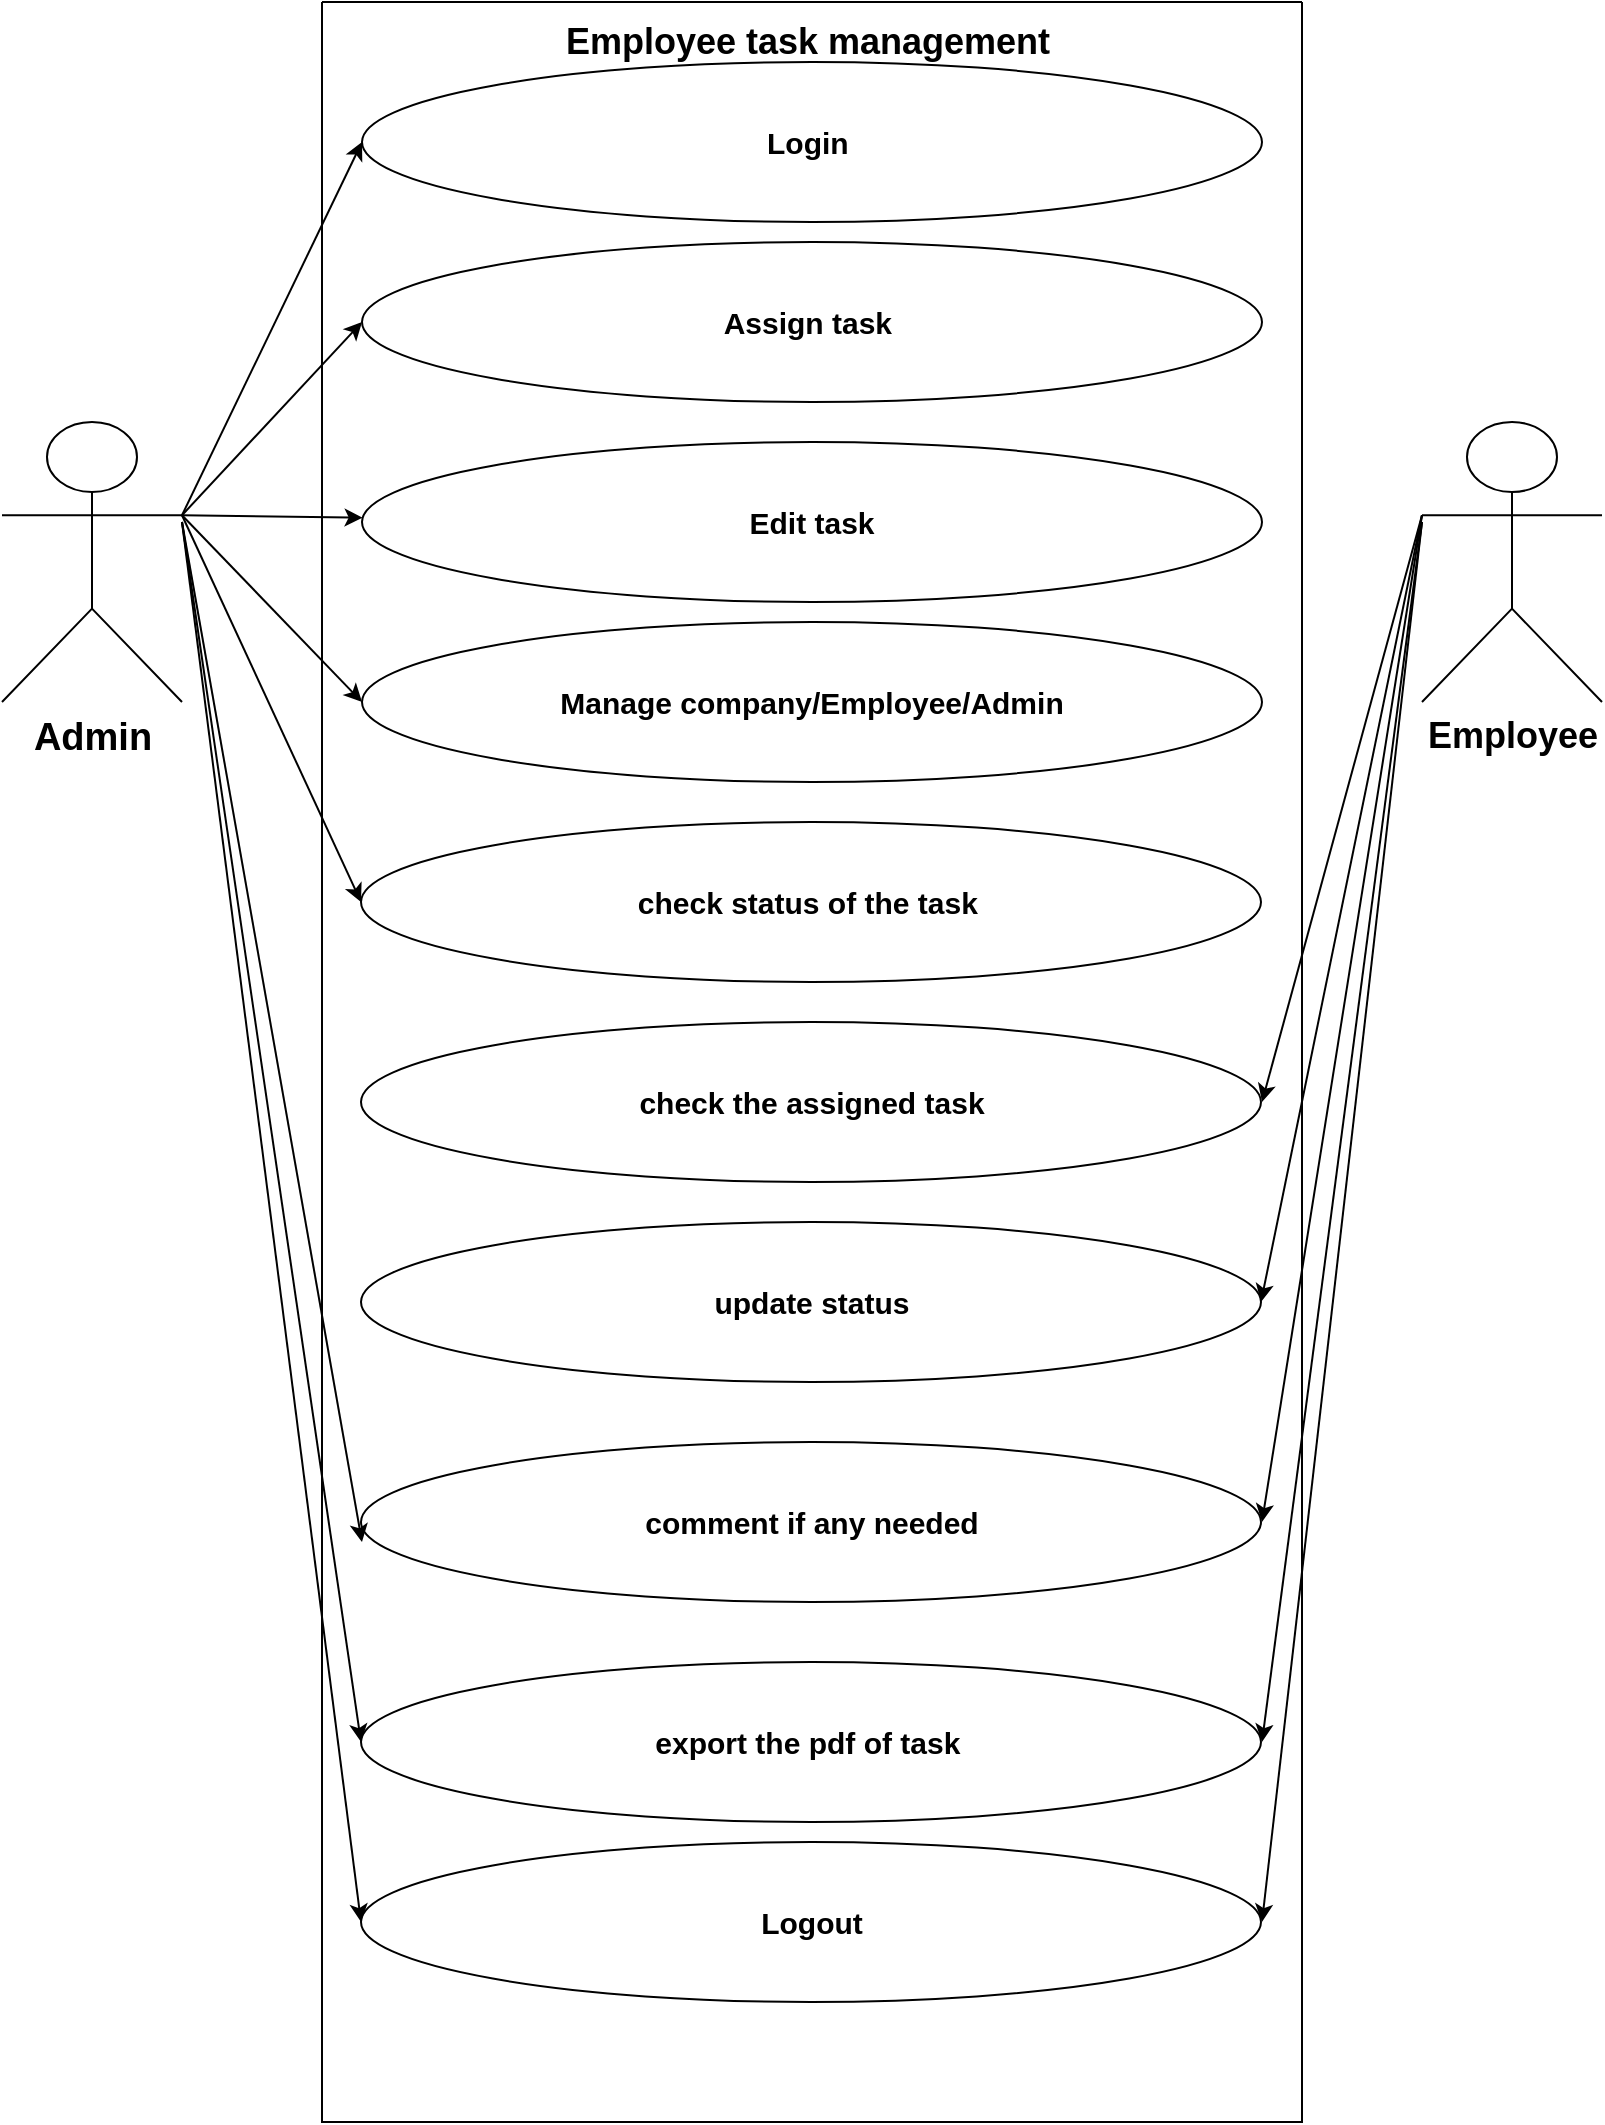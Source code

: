 <mxfile version="14.7.4" type="device"><diagram id="EOFxLnvGsRm-a721DSRI" name="Page-1"><mxGraphModel dx="1528" dy="761" grid="1" gridSize="10" guides="1" tooltips="1" connect="1" arrows="1" fold="1" page="1" pageScale="1" pageWidth="827" pageHeight="1169" math="0" shadow="0"><root><mxCell id="0"/><mxCell id="1" parent="0"/><mxCell id="_ednA3k0tkR3pliBN2K2-1" value="&lt;b&gt;&lt;font style=&quot;font-size: 19px&quot;&gt;Admin&lt;/font&gt;&lt;/b&gt;" style="shape=umlActor;verticalLabelPosition=bottom;verticalAlign=top;html=1;outlineConnect=0;" vertex="1" parent="1"><mxGeometry x="40" y="280" width="90" height="140" as="geometry"/></mxCell><mxCell id="_ednA3k0tkR3pliBN2K2-2" value="&lt;b&gt;&lt;font style=&quot;font-size: 18px&quot;&gt;Employee&lt;/font&gt;&lt;/b&gt;" style="shape=umlActor;verticalLabelPosition=bottom;verticalAlign=top;html=1;outlineConnect=0;" vertex="1" parent="1"><mxGeometry x="750" y="280" width="90" height="140" as="geometry"/></mxCell><mxCell id="_ednA3k0tkR3pliBN2K2-4" value="" style="swimlane;startSize=0;" vertex="1" parent="1"><mxGeometry x="200" y="70" width="490" height="1060" as="geometry"/></mxCell><mxCell id="_ednA3k0tkR3pliBN2K2-5" value="&lt;font style=&quot;font-size: 15px&quot;&gt;&lt;b&gt;Login&amp;nbsp;&lt;/b&gt;&lt;/font&gt;" style="ellipse;whiteSpace=wrap;html=1;" vertex="1" parent="_ednA3k0tkR3pliBN2K2-4"><mxGeometry x="20" y="30" width="450" height="80" as="geometry"/></mxCell><mxCell id="_ednA3k0tkR3pliBN2K2-6" value="&lt;font style=&quot;font-size: 15px&quot;&gt;&lt;b&gt;Assign task&amp;nbsp;&lt;/b&gt;&lt;/font&gt;" style="ellipse;whiteSpace=wrap;html=1;" vertex="1" parent="_ednA3k0tkR3pliBN2K2-4"><mxGeometry x="20" y="120" width="450" height="80" as="geometry"/></mxCell><mxCell id="_ednA3k0tkR3pliBN2K2-7" value="&lt;b&gt;&lt;font style=&quot;font-size: 15px&quot;&gt;Edit task&lt;/font&gt;&lt;/b&gt;" style="ellipse;whiteSpace=wrap;html=1;" vertex="1" parent="_ednA3k0tkR3pliBN2K2-4"><mxGeometry x="20" y="220" width="450" height="80" as="geometry"/></mxCell><mxCell id="_ednA3k0tkR3pliBN2K2-8" value="&lt;font style=&quot;font-size: 15px&quot;&gt;&lt;b&gt;Manage company/Employee/Admin&lt;/b&gt;&lt;/font&gt;" style="ellipse;whiteSpace=wrap;html=1;" vertex="1" parent="_ednA3k0tkR3pliBN2K2-4"><mxGeometry x="20" y="310" width="450" height="80" as="geometry"/></mxCell><mxCell id="_ednA3k0tkR3pliBN2K2-9" value="&lt;b&gt;&lt;font style=&quot;font-size: 15px&quot;&gt;check status of the task&amp;nbsp;&lt;/font&gt;&lt;/b&gt;" style="ellipse;whiteSpace=wrap;html=1;" vertex="1" parent="_ednA3k0tkR3pliBN2K2-4"><mxGeometry x="19.5" y="410" width="450" height="80" as="geometry"/></mxCell><mxCell id="_ednA3k0tkR3pliBN2K2-10" value="&lt;font style=&quot;font-size: 15px&quot;&gt;&lt;b&gt;update status&lt;/b&gt;&lt;/font&gt;" style="ellipse;whiteSpace=wrap;html=1;" vertex="1" parent="_ednA3k0tkR3pliBN2K2-4"><mxGeometry x="19.5" y="610" width="450" height="80" as="geometry"/></mxCell><mxCell id="_ednA3k0tkR3pliBN2K2-11" value="&lt;font style=&quot;font-size: 15px&quot;&gt;&lt;b&gt;comment if any needed&lt;/b&gt;&lt;/font&gt;" style="ellipse;whiteSpace=wrap;html=1;" vertex="1" parent="_ednA3k0tkR3pliBN2K2-4"><mxGeometry x="19.5" y="720" width="450" height="80" as="geometry"/></mxCell><mxCell id="_ednA3k0tkR3pliBN2K2-12" value="&lt;font style=&quot;font-size: 15px&quot;&gt;&lt;b&gt;export the pdf of task&amp;nbsp;&lt;/b&gt;&lt;/font&gt;" style="ellipse;whiteSpace=wrap;html=1;" vertex="1" parent="_ednA3k0tkR3pliBN2K2-4"><mxGeometry x="19.5" y="830" width="450" height="80" as="geometry"/></mxCell><mxCell id="_ednA3k0tkR3pliBN2K2-26" value="&lt;b&gt;&lt;font style=&quot;font-size: 15px&quot;&gt;check the assigned task&lt;/font&gt;&lt;/b&gt;" style="ellipse;whiteSpace=wrap;html=1;" vertex="1" parent="_ednA3k0tkR3pliBN2K2-4"><mxGeometry x="19.5" y="510" width="450" height="80" as="geometry"/></mxCell><mxCell id="_ednA3k0tkR3pliBN2K2-27" value="&lt;b&gt;&lt;font style=&quot;font-size: 18px&quot;&gt;Employee task management&amp;nbsp;&lt;/font&gt;&lt;/b&gt;" style="text;html=1;align=center;verticalAlign=middle;resizable=0;points=[];autosize=1;strokeColor=none;" vertex="1" parent="_ednA3k0tkR3pliBN2K2-4"><mxGeometry x="115" y="10" width="260" height="20" as="geometry"/></mxCell><mxCell id="_ednA3k0tkR3pliBN2K2-42" value="&lt;span style=&quot;font-size: 15px&quot;&gt;&lt;b&gt;Logout&lt;/b&gt;&lt;/span&gt;" style="ellipse;whiteSpace=wrap;html=1;" vertex="1" parent="_ednA3k0tkR3pliBN2K2-4"><mxGeometry x="19.5" y="920" width="450" height="80" as="geometry"/></mxCell><mxCell id="_ednA3k0tkR3pliBN2K2-29" value="" style="endArrow=classic;html=1;exitX=1;exitY=0.333;exitDx=0;exitDy=0;exitPerimeter=0;entryX=0;entryY=0.5;entryDx=0;entryDy=0;" edge="1" parent="1" source="_ednA3k0tkR3pliBN2K2-1" target="_ednA3k0tkR3pliBN2K2-5"><mxGeometry width="50" height="50" relative="1" as="geometry"><mxPoint x="390" y="400" as="sourcePoint"/><mxPoint x="440" y="350" as="targetPoint"/></mxGeometry></mxCell><mxCell id="_ednA3k0tkR3pliBN2K2-30" value="" style="endArrow=classic;html=1;entryX=0;entryY=0.5;entryDx=0;entryDy=0;exitX=1;exitY=0.333;exitDx=0;exitDy=0;exitPerimeter=0;" edge="1" parent="1" source="_ednA3k0tkR3pliBN2K2-1" target="_ednA3k0tkR3pliBN2K2-6"><mxGeometry width="50" height="50" relative="1" as="geometry"><mxPoint x="130" y="320" as="sourcePoint"/><mxPoint x="230" y="150" as="targetPoint"/></mxGeometry></mxCell><mxCell id="_ednA3k0tkR3pliBN2K2-32" value="" style="endArrow=classic;html=1;exitX=1;exitY=0.333;exitDx=0;exitDy=0;exitPerimeter=0;" edge="1" parent="1" source="_ednA3k0tkR3pliBN2K2-1" target="_ednA3k0tkR3pliBN2K2-7"><mxGeometry width="50" height="50" relative="1" as="geometry"><mxPoint x="130" y="330" as="sourcePoint"/><mxPoint x="230" y="240" as="targetPoint"/></mxGeometry></mxCell><mxCell id="_ednA3k0tkR3pliBN2K2-33" value="" style="endArrow=classic;html=1;entryX=0;entryY=0.5;entryDx=0;entryDy=0;exitX=1;exitY=0.333;exitDx=0;exitDy=0;exitPerimeter=0;" edge="1" parent="1" source="_ednA3k0tkR3pliBN2K2-1" target="_ednA3k0tkR3pliBN2K2-8"><mxGeometry width="50" height="50" relative="1" as="geometry"><mxPoint x="130" y="330" as="sourcePoint"/><mxPoint x="230" y="240" as="targetPoint"/></mxGeometry></mxCell><mxCell id="_ednA3k0tkR3pliBN2K2-34" value="" style="endArrow=classic;html=1;entryX=0;entryY=0.5;entryDx=0;entryDy=0;exitX=1;exitY=0.333;exitDx=0;exitDy=0;exitPerimeter=0;" edge="1" parent="1" source="_ednA3k0tkR3pliBN2K2-1" target="_ednA3k0tkR3pliBN2K2-9"><mxGeometry width="50" height="50" relative="1" as="geometry"><mxPoint x="140" y="336.667" as="sourcePoint"/><mxPoint x="230" y="430" as="targetPoint"/></mxGeometry></mxCell><mxCell id="_ednA3k0tkR3pliBN2K2-36" value="" style="endArrow=classic;html=1;exitX=0;exitY=0.333;exitDx=0;exitDy=0;exitPerimeter=0;" edge="1" parent="1" source="_ednA3k0tkR3pliBN2K2-2"><mxGeometry width="50" height="50" relative="1" as="geometry"><mxPoint x="750" y="330" as="sourcePoint"/><mxPoint x="670" y="620" as="targetPoint"/></mxGeometry></mxCell><mxCell id="_ednA3k0tkR3pliBN2K2-37" value="" style="endArrow=classic;html=1;exitX=0;exitY=0.333;exitDx=0;exitDy=0;exitPerimeter=0;entryX=1;entryY=0.5;entryDx=0;entryDy=0;" edge="1" parent="1" source="_ednA3k0tkR3pliBN2K2-2" target="_ednA3k0tkR3pliBN2K2-10"><mxGeometry width="50" height="50" relative="1" as="geometry"><mxPoint x="760" y="336.667" as="sourcePoint"/><mxPoint x="680" y="630" as="targetPoint"/></mxGeometry></mxCell><mxCell id="_ednA3k0tkR3pliBN2K2-38" value="" style="endArrow=classic;html=1;exitX=1;exitY=0.333;exitDx=0;exitDy=0;exitPerimeter=0;" edge="1" parent="1"><mxGeometry width="50" height="50" relative="1" as="geometry"><mxPoint x="130" y="329.997" as="sourcePoint"/><mxPoint x="220" y="840" as="targetPoint"/></mxGeometry></mxCell><mxCell id="_ednA3k0tkR3pliBN2K2-39" value="" style="endArrow=classic;html=1;entryX=0;entryY=0.5;entryDx=0;entryDy=0;" edge="1" parent="1" target="_ednA3k0tkR3pliBN2K2-12"><mxGeometry width="50" height="50" relative="1" as="geometry"><mxPoint x="130" y="330" as="sourcePoint"/><mxPoint x="230" y="850" as="targetPoint"/></mxGeometry></mxCell><mxCell id="_ednA3k0tkR3pliBN2K2-40" value="" style="endArrow=classic;html=1;exitX=0;exitY=0.333;exitDx=0;exitDy=0;exitPerimeter=0;" edge="1" parent="1" source="_ednA3k0tkR3pliBN2K2-2"><mxGeometry width="50" height="50" relative="1" as="geometry"><mxPoint x="760" y="336.667" as="sourcePoint"/><mxPoint x="670" y="830" as="targetPoint"/></mxGeometry></mxCell><mxCell id="_ednA3k0tkR3pliBN2K2-41" value="" style="endArrow=classic;html=1;" edge="1" parent="1"><mxGeometry width="50" height="50" relative="1" as="geometry"><mxPoint x="750" y="330" as="sourcePoint"/><mxPoint x="670" y="940" as="targetPoint"/></mxGeometry></mxCell><mxCell id="_ednA3k0tkR3pliBN2K2-43" value="" style="endArrow=classic;html=1;" edge="1" parent="1"><mxGeometry width="50" height="50" relative="1" as="geometry"><mxPoint x="750" y="330" as="sourcePoint"/><mxPoint x="670" y="1030" as="targetPoint"/></mxGeometry></mxCell><mxCell id="_ednA3k0tkR3pliBN2K2-44" value="" style="endArrow=classic;html=1;entryX=0;entryY=0.5;entryDx=0;entryDy=0;" edge="1" parent="1" target="_ednA3k0tkR3pliBN2K2-42"><mxGeometry width="50" height="50" relative="1" as="geometry"><mxPoint x="130" y="330" as="sourcePoint"/><mxPoint x="229.5" y="950" as="targetPoint"/></mxGeometry></mxCell></root></mxGraphModel></diagram></mxfile>